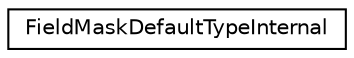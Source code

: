 digraph "类继承关系图"
{
 // LATEX_PDF_SIZE
  edge [fontname="Helvetica",fontsize="10",labelfontname="Helvetica",labelfontsize="10"];
  node [fontname="Helvetica",fontsize="10",shape=record];
  rankdir="LR";
  Node0 [label="FieldMaskDefaultTypeInternal",height=0.2,width=0.4,color="black", fillcolor="white", style="filled",URL="$structFieldMaskDefaultTypeInternal.html",tooltip=" "];
}
